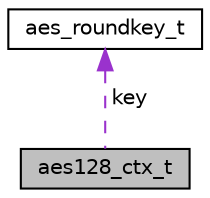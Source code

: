 digraph "aes128_ctx_t"
{
  edge [fontname="Helvetica",fontsize="10",labelfontname="Helvetica",labelfontsize="10"];
  node [fontname="Helvetica",fontsize="10",shape=record];
  Node1 [label="aes128_ctx_t",height=0.2,width=0.4,color="black", fillcolor="grey75", style="filled", fontcolor="black"];
  Node2 -> Node1 [dir="back",color="darkorchid3",fontsize="10",style="dashed",label=" key" ];
  Node2 [label="aes_roundkey_t",height=0.2,width=0.4,color="black", fillcolor="white", style="filled",URL="$structaes__roundkey__t.html"];
}
